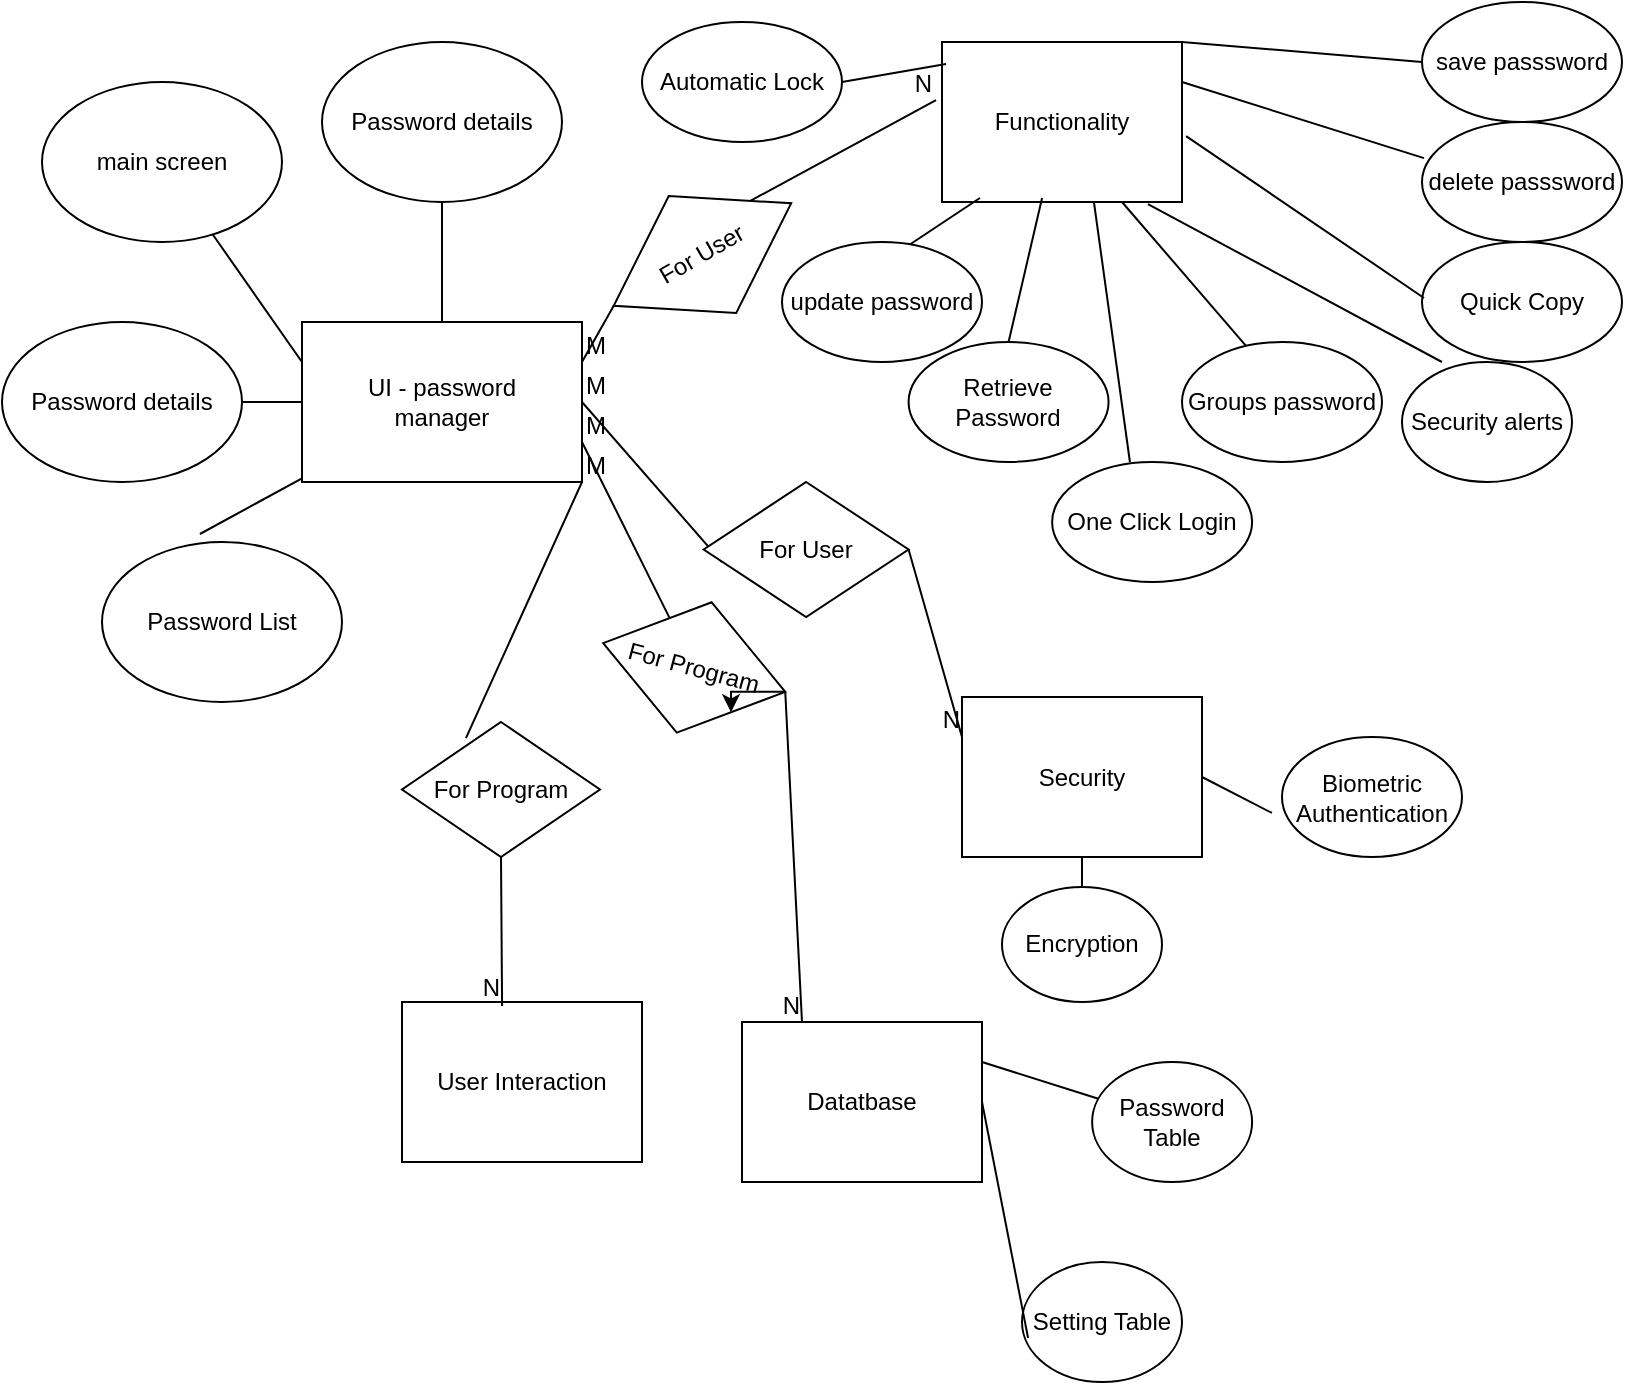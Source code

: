 <mxfile version="24.2.5" type="device">
  <diagram id="R2lEEEUBdFMjLlhIrx00" name="Page-1">
    <mxGraphModel dx="954" dy="727" grid="1" gridSize="10" guides="1" tooltips="1" connect="1" arrows="1" fold="1" page="1" pageScale="1" pageWidth="850" pageHeight="1100" math="0" shadow="0" extFonts="Permanent Marker^https://fonts.googleapis.com/css?family=Permanent+Marker">
      <root>
        <mxCell id="0" />
        <mxCell id="1" parent="0" />
        <mxCell id="tjMhWLp5CBzY1aZbskVi-7" value="UI -&lt;span style=&quot;background-color: initial;&quot;&gt;&amp;nbsp;password&lt;/span&gt;&lt;div&gt;manager&lt;/div&gt;" style="rounded=0;whiteSpace=wrap;html=1;" vertex="1" parent="1">
          <mxGeometry x="150" y="160" width="140" height="80" as="geometry" />
        </mxCell>
        <mxCell id="tjMhWLp5CBzY1aZbskVi-36" value="" style="endArrow=none;html=1;rounded=0;exitX=1;exitY=0.25;exitDx=0;exitDy=0;entryX=-0.025;entryY=0.363;entryDx=0;entryDy=0;entryPerimeter=0;" edge="1" parent="1" source="tjMhWLp5CBzY1aZbskVi-67" target="tjMhWLp5CBzY1aZbskVi-39">
          <mxGeometry relative="1" as="geometry">
            <mxPoint x="350" y="190" as="sourcePoint" />
            <mxPoint x="460" y="120" as="targetPoint" />
          </mxGeometry>
        </mxCell>
        <mxCell id="tjMhWLp5CBzY1aZbskVi-38" value="N" style="resizable=0;html=1;whiteSpace=wrap;align=right;verticalAlign=bottom;" connectable="0" vertex="1" parent="tjMhWLp5CBzY1aZbskVi-36">
          <mxGeometry x="1" relative="1" as="geometry" />
        </mxCell>
        <mxCell id="tjMhWLp5CBzY1aZbskVi-39" value="Functionality" style="rounded=0;whiteSpace=wrap;html=1;" vertex="1" parent="1">
          <mxGeometry x="470" y="20" width="120" height="80" as="geometry" />
        </mxCell>
        <mxCell id="tjMhWLp5CBzY1aZbskVi-43" value="" style="endArrow=none;html=1;rounded=0;exitX=0.5;exitY=0;exitDx=0;exitDy=0;" edge="1" parent="1" source="tjMhWLp5CBzY1aZbskVi-7" target="tjMhWLp5CBzY1aZbskVi-46">
          <mxGeometry relative="1" as="geometry">
            <mxPoint x="160" y="140" as="sourcePoint" />
            <mxPoint x="140" y="70" as="targetPoint" />
          </mxGeometry>
        </mxCell>
        <mxCell id="tjMhWLp5CBzY1aZbskVi-46" value="Password details" style="ellipse;whiteSpace=wrap;html=1;" vertex="1" parent="1">
          <mxGeometry x="160" y="20" width="120" height="80" as="geometry" />
        </mxCell>
        <mxCell id="tjMhWLp5CBzY1aZbskVi-47" value="Password List" style="ellipse;whiteSpace=wrap;html=1;" vertex="1" parent="1">
          <mxGeometry x="50" y="270" width="120" height="80" as="geometry" />
        </mxCell>
        <mxCell id="tjMhWLp5CBzY1aZbskVi-48" value="main screen" style="ellipse;whiteSpace=wrap;html=1;" vertex="1" parent="1">
          <mxGeometry x="20" y="40" width="120" height="80" as="geometry" />
        </mxCell>
        <mxCell id="tjMhWLp5CBzY1aZbskVi-49" value="" style="endArrow=none;html=1;rounded=0;exitX=0.408;exitY=-0.05;exitDx=0;exitDy=0;exitPerimeter=0;" edge="1" parent="1" source="tjMhWLp5CBzY1aZbskVi-47" target="tjMhWLp5CBzY1aZbskVi-7">
          <mxGeometry relative="1" as="geometry">
            <mxPoint x="210" y="310" as="sourcePoint" />
            <mxPoint x="170" y="240" as="targetPoint" />
            <Array as="points" />
          </mxGeometry>
        </mxCell>
        <mxCell id="tjMhWLp5CBzY1aZbskVi-51" value="" style="endArrow=none;html=1;rounded=0;exitX=0;exitY=0.25;exitDx=0;exitDy=0;" edge="1" parent="1" source="tjMhWLp5CBzY1aZbskVi-7" target="tjMhWLp5CBzY1aZbskVi-48">
          <mxGeometry relative="1" as="geometry">
            <mxPoint x="194" y="181" as="sourcePoint" />
            <mxPoint x="170" y="130" as="targetPoint" />
            <Array as="points" />
          </mxGeometry>
        </mxCell>
        <mxCell id="tjMhWLp5CBzY1aZbskVi-52" value="Security" style="rounded=0;whiteSpace=wrap;html=1;" vertex="1" parent="1">
          <mxGeometry x="480" y="347.5" width="120" height="80" as="geometry" />
        </mxCell>
        <mxCell id="tjMhWLp5CBzY1aZbskVi-53" value="Datatbase" style="rounded=0;whiteSpace=wrap;html=1;" vertex="1" parent="1">
          <mxGeometry x="370" y="510" width="120" height="80" as="geometry" />
        </mxCell>
        <mxCell id="tjMhWLp5CBzY1aZbskVi-54" value="User Interaction" style="rounded=0;whiteSpace=wrap;html=1;" vertex="1" parent="1">
          <mxGeometry x="200" y="500" width="120" height="80" as="geometry" />
        </mxCell>
        <mxCell id="tjMhWLp5CBzY1aZbskVi-55" value="Password details" style="ellipse;whiteSpace=wrap;html=1;" vertex="1" parent="1">
          <mxGeometry y="160" width="120" height="80" as="geometry" />
        </mxCell>
        <mxCell id="tjMhWLp5CBzY1aZbskVi-56" value="" style="endArrow=none;html=1;rounded=0;" edge="1" parent="1" source="tjMhWLp5CBzY1aZbskVi-55" target="tjMhWLp5CBzY1aZbskVi-7">
          <mxGeometry relative="1" as="geometry">
            <mxPoint x="230" y="330" as="sourcePoint" />
            <mxPoint x="160" y="260" as="targetPoint" />
            <Array as="points" />
          </mxGeometry>
        </mxCell>
        <mxCell id="tjMhWLp5CBzY1aZbskVi-57" value="" style="endArrow=none;html=1;rounded=0;exitX=1;exitY=0.5;exitDx=0;exitDy=0;entryX=0;entryY=0.25;entryDx=0;entryDy=0;" edge="1" parent="1" source="tjMhWLp5CBzY1aZbskVi-71" target="tjMhWLp5CBzY1aZbskVi-52">
          <mxGeometry relative="1" as="geometry">
            <mxPoint x="300" y="210" as="sourcePoint" />
            <mxPoint x="470" y="130" as="targetPoint" />
          </mxGeometry>
        </mxCell>
        <mxCell id="tjMhWLp5CBzY1aZbskVi-59" value="N" style="resizable=0;html=1;whiteSpace=wrap;align=right;verticalAlign=bottom;" connectable="0" vertex="1" parent="tjMhWLp5CBzY1aZbskVi-57">
          <mxGeometry x="1" relative="1" as="geometry" />
        </mxCell>
        <mxCell id="tjMhWLp5CBzY1aZbskVi-60" value="" style="endArrow=none;html=1;rounded=0;exitX=1;exitY=0.5;exitDx=0;exitDy=0;entryX=0.25;entryY=0;entryDx=0;entryDy=0;" edge="1" parent="1" source="tjMhWLp5CBzY1aZbskVi-75" target="tjMhWLp5CBzY1aZbskVi-53">
          <mxGeometry relative="1" as="geometry">
            <mxPoint x="310" y="220" as="sourcePoint" />
            <mxPoint x="480" y="140" as="targetPoint" />
          </mxGeometry>
        </mxCell>
        <mxCell id="tjMhWLp5CBzY1aZbskVi-62" value="N" style="resizable=0;html=1;whiteSpace=wrap;align=right;verticalAlign=bottom;" connectable="0" vertex="1" parent="tjMhWLp5CBzY1aZbskVi-60">
          <mxGeometry x="1" relative="1" as="geometry" />
        </mxCell>
        <mxCell id="tjMhWLp5CBzY1aZbskVi-63" value="" style="endArrow=none;html=1;rounded=0;exitX=0.5;exitY=1;exitDx=0;exitDy=0;entryX=0.417;entryY=0.025;entryDx=0;entryDy=0;entryPerimeter=0;" edge="1" parent="1" source="tjMhWLp5CBzY1aZbskVi-79" target="tjMhWLp5CBzY1aZbskVi-54">
          <mxGeometry relative="1" as="geometry">
            <mxPoint x="300" y="230" as="sourcePoint" />
            <mxPoint x="353" y="400" as="targetPoint" />
          </mxGeometry>
        </mxCell>
        <mxCell id="tjMhWLp5CBzY1aZbskVi-65" value="N" style="resizable=0;html=1;whiteSpace=wrap;align=right;verticalAlign=bottom;" connectable="0" vertex="1" parent="tjMhWLp5CBzY1aZbskVi-63">
          <mxGeometry x="1" relative="1" as="geometry" />
        </mxCell>
        <mxCell id="tjMhWLp5CBzY1aZbskVi-66" value="Password Table" style="ellipse;whiteSpace=wrap;html=1;" vertex="1" parent="1">
          <mxGeometry x="545.06" y="530" width="80" height="60" as="geometry" />
        </mxCell>
        <mxCell id="tjMhWLp5CBzY1aZbskVi-68" value="" style="endArrow=none;html=1;rounded=0;exitX=1;exitY=0.25;exitDx=0;exitDy=0;entryX=0;entryY=0.5;entryDx=0;entryDy=0;" edge="1" parent="1" source="tjMhWLp5CBzY1aZbskVi-7" target="tjMhWLp5CBzY1aZbskVi-67">
          <mxGeometry relative="1" as="geometry">
            <mxPoint x="290" y="180" as="sourcePoint" />
            <mxPoint x="537" y="59" as="targetPoint" />
          </mxGeometry>
        </mxCell>
        <mxCell id="tjMhWLp5CBzY1aZbskVi-69" value="M" style="resizable=0;html=1;whiteSpace=wrap;align=left;verticalAlign=bottom;" connectable="0" vertex="1" parent="tjMhWLp5CBzY1aZbskVi-68">
          <mxGeometry x="-1" relative="1" as="geometry" />
        </mxCell>
        <mxCell id="tjMhWLp5CBzY1aZbskVi-67" value="For User" style="rhombus;whiteSpace=wrap;html=1;rotation=-30;" vertex="1" parent="1">
          <mxGeometry x="299" y="92.5" width="102.46" height="67.5" as="geometry" />
        </mxCell>
        <mxCell id="tjMhWLp5CBzY1aZbskVi-72" value="" style="endArrow=none;html=1;rounded=0;exitX=1;exitY=0.5;exitDx=0;exitDy=0;entryX=0.089;entryY=0.593;entryDx=0;entryDy=0;entryPerimeter=0;" edge="1" parent="1" source="tjMhWLp5CBzY1aZbskVi-7" target="tjMhWLp5CBzY1aZbskVi-71">
          <mxGeometry relative="1" as="geometry">
            <mxPoint x="290" y="200" as="sourcePoint" />
            <mxPoint x="560" y="180" as="targetPoint" />
          </mxGeometry>
        </mxCell>
        <mxCell id="tjMhWLp5CBzY1aZbskVi-73" value="M" style="resizable=0;html=1;whiteSpace=wrap;align=left;verticalAlign=bottom;" connectable="0" vertex="1" parent="tjMhWLp5CBzY1aZbskVi-72">
          <mxGeometry x="-1" relative="1" as="geometry" />
        </mxCell>
        <mxCell id="tjMhWLp5CBzY1aZbskVi-71" value="For User" style="rhombus;whiteSpace=wrap;html=1;rotation=0;" vertex="1" parent="1">
          <mxGeometry x="350.83" y="240" width="102.46" height="67.5" as="geometry" />
        </mxCell>
        <mxCell id="tjMhWLp5CBzY1aZbskVi-76" value="" style="endArrow=none;html=1;rounded=0;exitX=1;exitY=0.75;exitDx=0;exitDy=0;" edge="1" parent="1" source="tjMhWLp5CBzY1aZbskVi-7" target="tjMhWLp5CBzY1aZbskVi-75">
          <mxGeometry relative="1" as="geometry">
            <mxPoint x="290" y="220" as="sourcePoint" />
            <mxPoint x="385" y="235" as="targetPoint" />
          </mxGeometry>
        </mxCell>
        <mxCell id="tjMhWLp5CBzY1aZbskVi-77" value="M" style="resizable=0;html=1;whiteSpace=wrap;align=left;verticalAlign=bottom;" connectable="0" vertex="1" parent="tjMhWLp5CBzY1aZbskVi-76">
          <mxGeometry x="-1" relative="1" as="geometry" />
        </mxCell>
        <mxCell id="tjMhWLp5CBzY1aZbskVi-75" value="For Program" style="rhombus;whiteSpace=wrap;html=1;rotation=15;" vertex="1" parent="1">
          <mxGeometry x="299" y="298.98" width="94.23" height="67.5" as="geometry" />
        </mxCell>
        <mxCell id="tjMhWLp5CBzY1aZbskVi-80" value="" style="endArrow=none;html=1;rounded=0;exitX=1;exitY=1;exitDx=0;exitDy=0;entryX=0.323;entryY=0.119;entryDx=0;entryDy=0;entryPerimeter=0;" edge="1" parent="1" source="tjMhWLp5CBzY1aZbskVi-7" target="tjMhWLp5CBzY1aZbskVi-79">
          <mxGeometry relative="1" as="geometry">
            <mxPoint x="290" y="240" as="sourcePoint" />
            <mxPoint x="357" y="319" as="targetPoint" />
          </mxGeometry>
        </mxCell>
        <mxCell id="tjMhWLp5CBzY1aZbskVi-81" value="M" style="resizable=0;html=1;whiteSpace=wrap;align=left;verticalAlign=bottom;" connectable="0" vertex="1" parent="tjMhWLp5CBzY1aZbskVi-80">
          <mxGeometry x="-1" relative="1" as="geometry" />
        </mxCell>
        <mxCell id="tjMhWLp5CBzY1aZbskVi-79" value="For Program" style="rhombus;whiteSpace=wrap;html=1;rotation=0;" vertex="1" parent="1">
          <mxGeometry x="200" y="360" width="99" height="67.5" as="geometry" />
        </mxCell>
        <mxCell id="tjMhWLp5CBzY1aZbskVi-83" value="" style="endArrow=none;html=1;rounded=0;entryX=1;entryY=0.25;entryDx=0;entryDy=0;" edge="1" parent="1" source="tjMhWLp5CBzY1aZbskVi-66" target="tjMhWLp5CBzY1aZbskVi-53">
          <mxGeometry relative="1" as="geometry">
            <mxPoint x="684" y="405.5" as="sourcePoint" />
            <mxPoint x="650" y="315" as="targetPoint" />
          </mxGeometry>
        </mxCell>
        <mxCell id="tjMhWLp5CBzY1aZbskVi-84" value="Setting Table" style="ellipse;whiteSpace=wrap;html=1;" vertex="1" parent="1">
          <mxGeometry x="510.0" y="630" width="80" height="60" as="geometry" />
        </mxCell>
        <mxCell id="tjMhWLp5CBzY1aZbskVi-85" value="" style="endArrow=none;html=1;rounded=0;exitX=0.038;exitY=0.633;exitDx=0;exitDy=0;entryX=1;entryY=0.5;entryDx=0;entryDy=0;exitPerimeter=0;" edge="1" parent="1" source="tjMhWLp5CBzY1aZbskVi-84" target="tjMhWLp5CBzY1aZbskVi-53">
          <mxGeometry relative="1" as="geometry">
            <mxPoint x="690" y="322" as="sourcePoint" />
            <mxPoint x="660" y="324.5" as="targetPoint" />
            <Array as="points" />
          </mxGeometry>
        </mxCell>
        <mxCell id="tjMhWLp5CBzY1aZbskVi-86" value="Encryption" style="ellipse;whiteSpace=wrap;html=1;" vertex="1" parent="1">
          <mxGeometry x="500" y="442.5" width="80" height="57.5" as="geometry" />
        </mxCell>
        <mxCell id="tjMhWLp5CBzY1aZbskVi-87" value="" style="endArrow=none;html=1;rounded=0;exitX=0.5;exitY=0;exitDx=0;exitDy=0;entryX=0.5;entryY=1;entryDx=0;entryDy=0;" edge="1" parent="1" source="tjMhWLp5CBzY1aZbskVi-86" target="tjMhWLp5CBzY1aZbskVi-52">
          <mxGeometry relative="1" as="geometry">
            <mxPoint x="642" y="351" as="sourcePoint" />
            <mxPoint x="530" y="300" as="targetPoint" />
          </mxGeometry>
        </mxCell>
        <mxCell id="tjMhWLp5CBzY1aZbskVi-88" value="Biometric Authentication" style="ellipse;whiteSpace=wrap;html=1;" vertex="1" parent="1">
          <mxGeometry x="640" y="367.5" width="90" height="60" as="geometry" />
        </mxCell>
        <mxCell id="tjMhWLp5CBzY1aZbskVi-90" value="save passsword" style="ellipse;whiteSpace=wrap;html=1;" vertex="1" parent="1">
          <mxGeometry x="710" width="100" height="60" as="geometry" />
        </mxCell>
        <mxCell id="tjMhWLp5CBzY1aZbskVi-92" value="" style="endArrow=none;html=1;rounded=0;entryX=1;entryY=0;entryDx=0;entryDy=0;exitX=0;exitY=0.5;exitDx=0;exitDy=0;" edge="1" parent="1" source="tjMhWLp5CBzY1aZbskVi-90" target="tjMhWLp5CBzY1aZbskVi-39">
          <mxGeometry relative="1" as="geometry">
            <mxPoint x="681" y="80.5" as="sourcePoint" />
            <mxPoint x="660" y="39.5" as="targetPoint" />
          </mxGeometry>
        </mxCell>
        <mxCell id="tjMhWLp5CBzY1aZbskVi-94" value="Retrieve Password" style="ellipse;whiteSpace=wrap;html=1;" vertex="1" parent="1">
          <mxGeometry x="453.29" y="170" width="100" height="60" as="geometry" />
        </mxCell>
        <mxCell id="tjMhWLp5CBzY1aZbskVi-95" value="update password" style="ellipse;whiteSpace=wrap;html=1;" vertex="1" parent="1">
          <mxGeometry x="390" y="120" width="100" height="60" as="geometry" />
        </mxCell>
        <mxCell id="tjMhWLp5CBzY1aZbskVi-96" value="" style="endArrow=none;html=1;rounded=0;entryX=1;entryY=0.5;entryDx=0;entryDy=0;exitX=-0.056;exitY=0.633;exitDx=0;exitDy=0;exitPerimeter=0;" edge="1" parent="1" source="tjMhWLp5CBzY1aZbskVi-88" target="tjMhWLp5CBzY1aZbskVi-52">
          <mxGeometry relative="1" as="geometry">
            <mxPoint x="640" y="310" as="sourcePoint" />
            <mxPoint x="629" y="283" as="targetPoint" />
          </mxGeometry>
        </mxCell>
        <mxCell id="tjMhWLp5CBzY1aZbskVi-97" value="" style="endArrow=none;html=1;rounded=0;entryX=0.643;entryY=0.017;entryDx=0;entryDy=0;exitX=0.158;exitY=0.975;exitDx=0;exitDy=0;entryPerimeter=0;exitPerimeter=0;" edge="1" parent="1" source="tjMhWLp5CBzY1aZbskVi-39" target="tjMhWLp5CBzY1aZbskVi-95">
          <mxGeometry relative="1" as="geometry">
            <mxPoint x="610" y="120" as="sourcePoint" />
            <mxPoint x="560" y="129.5" as="targetPoint" />
          </mxGeometry>
        </mxCell>
        <mxCell id="tjMhWLp5CBzY1aZbskVi-98" value="" style="endArrow=none;html=1;rounded=0;entryX=0.5;entryY=0;entryDx=0;entryDy=0;exitX=0.417;exitY=0.975;exitDx=0;exitDy=0;exitPerimeter=0;" edge="1" parent="1" source="tjMhWLp5CBzY1aZbskVi-39" target="tjMhWLp5CBzY1aZbskVi-94">
          <mxGeometry relative="1" as="geometry">
            <mxPoint x="569" y="118" as="sourcePoint" />
            <mxPoint x="544" y="131" as="targetPoint" />
          </mxGeometry>
        </mxCell>
        <mxCell id="tjMhWLp5CBzY1aZbskVi-99" value="delete passsword" style="ellipse;whiteSpace=wrap;html=1;" vertex="1" parent="1">
          <mxGeometry x="710" y="60" width="100" height="60" as="geometry" />
        </mxCell>
        <mxCell id="tjMhWLp5CBzY1aZbskVi-102" value="" style="endArrow=none;html=1;rounded=0;entryX=1;entryY=0.25;entryDx=0;entryDy=0;exitX=0.01;exitY=0.301;exitDx=0;exitDy=0;exitPerimeter=0;" edge="1" parent="1" source="tjMhWLp5CBzY1aZbskVi-99" target="tjMhWLp5CBzY1aZbskVi-39">
          <mxGeometry relative="1" as="geometry">
            <mxPoint x="720" y="40" as="sourcePoint" />
            <mxPoint x="670" y="49.5" as="targetPoint" />
          </mxGeometry>
        </mxCell>
        <mxCell id="tjMhWLp5CBzY1aZbskVi-103" value="Quick Copy" style="ellipse;whiteSpace=wrap;html=1;" vertex="1" parent="1">
          <mxGeometry x="710" y="120" width="100" height="60" as="geometry" />
        </mxCell>
        <mxCell id="tjMhWLp5CBzY1aZbskVi-104" value="" style="endArrow=none;html=1;rounded=0;entryX=1.017;entryY=0.588;entryDx=0;entryDy=0;exitX=0.01;exitY=0.301;exitDx=0;exitDy=0;exitPerimeter=0;entryPerimeter=0;" edge="1" parent="1" target="tjMhWLp5CBzY1aZbskVi-39">
          <mxGeometry relative="1" as="geometry">
            <mxPoint x="711" y="148" as="sourcePoint" />
            <mxPoint x="660" y="110" as="targetPoint" />
          </mxGeometry>
        </mxCell>
        <mxCell id="tjMhWLp5CBzY1aZbskVi-105" value="Security alerts" style="ellipse;whiteSpace=wrap;html=1;" vertex="1" parent="1">
          <mxGeometry x="700" y="180" width="85" height="60" as="geometry" />
        </mxCell>
        <mxCell id="tjMhWLp5CBzY1aZbskVi-106" style="edgeStyle=orthogonalEdgeStyle;rounded=0;orthogonalLoop=1;jettySize=auto;html=1;exitX=1;exitY=0.5;exitDx=0;exitDy=0;entryX=1;entryY=1;entryDx=0;entryDy=0;" edge="1" parent="1" source="tjMhWLp5CBzY1aZbskVi-75" target="tjMhWLp5CBzY1aZbskVi-75">
          <mxGeometry relative="1" as="geometry" />
        </mxCell>
        <mxCell id="tjMhWLp5CBzY1aZbskVi-107" value="" style="endArrow=none;html=1;rounded=0;entryX=0.858;entryY=1.013;entryDx=0;entryDy=0;exitX=0.235;exitY=0;exitDx=0;exitDy=0;exitPerimeter=0;entryPerimeter=0;" edge="1" parent="1" source="tjMhWLp5CBzY1aZbskVi-105" target="tjMhWLp5CBzY1aZbskVi-39">
          <mxGeometry relative="1" as="geometry">
            <mxPoint x="721" y="158" as="sourcePoint" />
            <mxPoint x="670" y="120" as="targetPoint" />
          </mxGeometry>
        </mxCell>
        <mxCell id="tjMhWLp5CBzY1aZbskVi-108" value="Groups password" style="ellipse;whiteSpace=wrap;html=1;" vertex="1" parent="1">
          <mxGeometry x="590" y="170" width="100" height="60" as="geometry" />
        </mxCell>
        <mxCell id="tjMhWLp5CBzY1aZbskVi-109" value="" style="endArrow=none;html=1;rounded=0;entryX=0.75;entryY=1;entryDx=0;entryDy=0;exitX=0.32;exitY=0.033;exitDx=0;exitDy=0;exitPerimeter=0;" edge="1" parent="1" source="tjMhWLp5CBzY1aZbskVi-108" target="tjMhWLp5CBzY1aZbskVi-39">
          <mxGeometry relative="1" as="geometry">
            <mxPoint x="730" y="190" as="sourcePoint" />
            <mxPoint x="583" y="111" as="targetPoint" />
          </mxGeometry>
        </mxCell>
        <mxCell id="tjMhWLp5CBzY1aZbskVi-110" value="One Click Login" style="ellipse;whiteSpace=wrap;html=1;" vertex="1" parent="1">
          <mxGeometry x="525.06" y="230" width="100" height="60" as="geometry" />
        </mxCell>
        <mxCell id="tjMhWLp5CBzY1aZbskVi-111" value="" style="endArrow=none;html=1;rounded=0;entryX=0.633;entryY=1;entryDx=0;entryDy=0;exitX=0.389;exitY=0;exitDx=0;exitDy=0;exitPerimeter=0;entryPerimeter=0;" edge="1" parent="1" source="tjMhWLp5CBzY1aZbskVi-110" target="tjMhWLp5CBzY1aZbskVi-39">
          <mxGeometry relative="1" as="geometry">
            <mxPoint x="632" y="182" as="sourcePoint" />
            <mxPoint x="570" y="110" as="targetPoint" />
          </mxGeometry>
        </mxCell>
        <mxCell id="tjMhWLp5CBzY1aZbskVi-112" value="Automatic Lock" style="ellipse;whiteSpace=wrap;html=1;" vertex="1" parent="1">
          <mxGeometry x="320" y="10" width="100" height="60" as="geometry" />
        </mxCell>
        <mxCell id="tjMhWLp5CBzY1aZbskVi-113" value="" style="endArrow=none;html=1;rounded=0;entryX=1;entryY=0.5;entryDx=0;entryDy=0;exitX=0.017;exitY=0.138;exitDx=0;exitDy=0;exitPerimeter=0;" edge="1" parent="1" source="tjMhWLp5CBzY1aZbskVi-39" target="tjMhWLp5CBzY1aZbskVi-112">
          <mxGeometry relative="1" as="geometry">
            <mxPoint x="720" y="40" as="sourcePoint" />
            <mxPoint x="600" y="30" as="targetPoint" />
          </mxGeometry>
        </mxCell>
      </root>
    </mxGraphModel>
  </diagram>
</mxfile>
